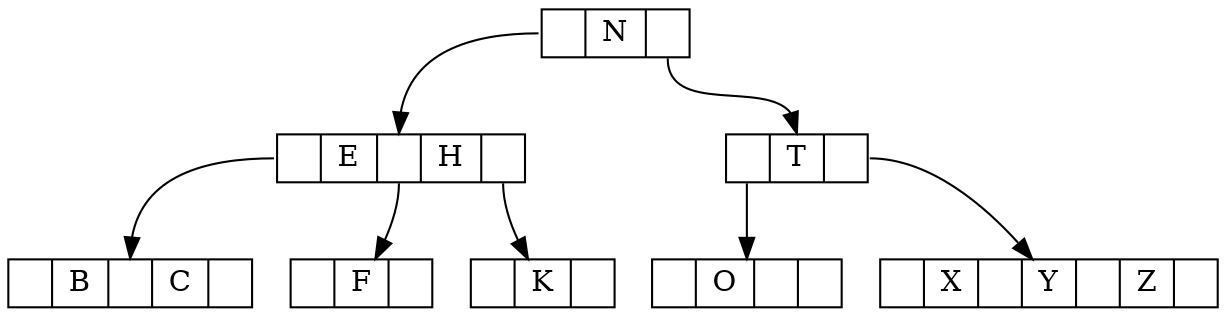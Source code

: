 digraph g{
	node [shape = record, height=.1];
	node0[label = "<f0> | N | <f1>"];
	
	node1[label = "<f0> | E | <f1> | H | <f2>"];
	node2[label = "<f0> | <f1> T | <f2>"];

	node3[label = "<f0> | B | <f1> | C | <f2>"];
	node4[label = "<f0> | F | <f1>"];
	node5[label = "<f1> | K | <f2>"];
	node6[label = "<f0> | O | <f1> |"];
	node7[label = "|X| |Y| | Z |"];
	
	"node0":f0 -> "node1":f1;
	"node0":f1 -> "node2":f1;
	
	"node1":f0 -> "node3":f1;
	"node1":f1 -> "node4";
	"node1":f2 -> "node5";
	"node2":f0 -> "node6";
	"node2":f2 -> "node7";
}